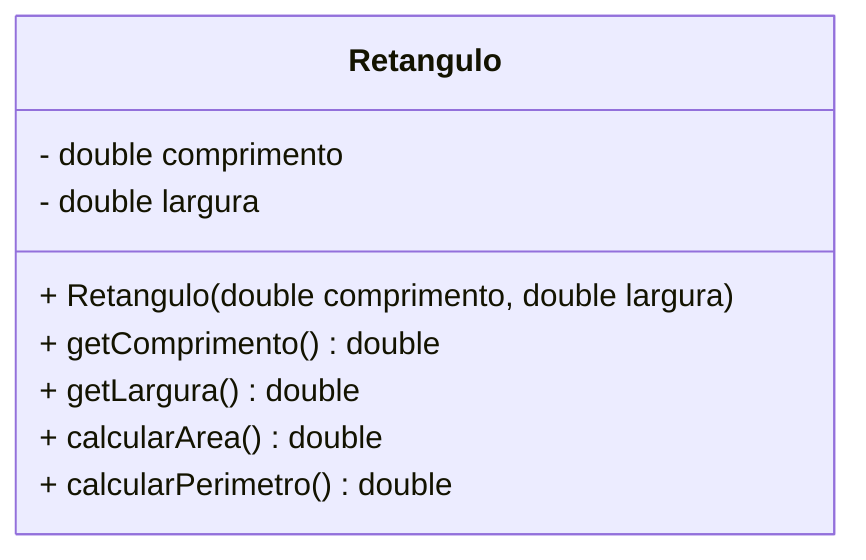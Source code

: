 classDiagram
    class Retangulo {
        - double comprimento
        - double largura
        + Retangulo(double comprimento, double largura)
        + getComprimento() double
        + getLargura() double
        + calcularArea() double
        + calcularPerimetro() double
    }